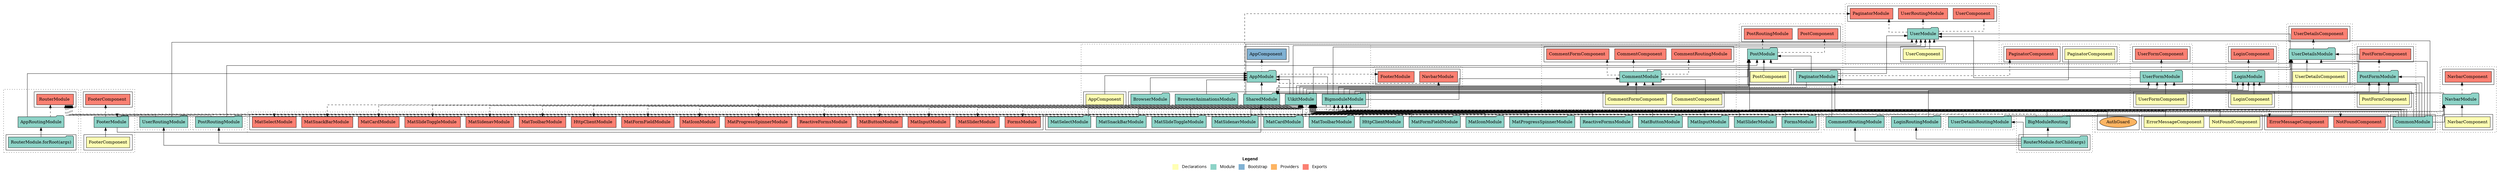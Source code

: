 digraph dependencies { node [shape="rect", style="filled", colorscheme=set312]; ranksep=0.4; compound=false; remincross=true; splines=true; splines=ortho; rankdir=LR; rankdir=TB; rankdir=BT; label=<<table BORDER="0"> <tr> <td colspan="5" align="center"><b>Legend</b></td> </tr> <tr> <td> <table BORDER="0"> <tr> <td bgcolor="#ffffb3" width="20"></td> <td>  Declarations</td> </tr> </table> </td> <td> <table BORDER="0"> <tr> <td bgcolor="#8dd3c7" width="20"></td> <td>  Module</td> </tr> </table> </td> <td> <table BORDER="0"> <tr> <td bgcolor="#80b1d3" width="20"></td> <td>  Bootstrap</td> </tr> </table> </td> <td> <table BORDER="0"> <tr> <td bgcolor="#fdb462" width="20"></td> <td>  Providers</td> </tr> </table> </td> <td> <table BORDER="0"> <tr> <td bgcolor="#fb8072" width="20"></td> <td>  Exports</td> </tr> </table> </td> </tr></table>>; ratio=compress; fontname="Times-12";  subgraph "cluster_AppRoutingModule" { label=""; style="dotted"; node [shape="folder", fillcolor=1];  subgraph cluster_AppRoutingModule_declarations { style="solid"; node [style="filled", shape="rect"];  }    subgraph cluster_AppRoutingModule_imports { style="solid"; node [style="filled", fillcolor=1, shape="rect"];   "RouterModule.forRoot(args)" [label="RouterModule.forRoot(args)", shape="folder"];   }   "RouterModule.forRoot(args)" -> "AppRoutingModule" [lhead="cluster_AppRoutingModule", ltail="cluster_AppRoutingModule_imports"];     subgraph cluster_AppRoutingModule_exports { style="solid"; node [style="filled", fillcolor=4, shape="rect"];  "RouterModule " [label="RouterModule ", shape="rect"]  }  "AppRoutingModule" -> "RouterModule " [style="dashed", ltail="cluster_AppRoutingModule" lhead="cluster_AppRoutingModule_exports"];    subgraph cluster_AppRoutingModule_bootstrap { style="solid"; node [style="filled", fillcolor=5, shape="rect"];  }    subgraph cluster_AppRoutingModule_providers { style="solid"; node [style="filled", fillcolor=6, shape="rect"];  }   }  subgraph "cluster_AppModule" { label=""; style="dotted"; node [shape="folder", fillcolor=1];  subgraph cluster_AppModule_declarations { style="solid"; node [style="filled", shape="rect"];  node [fillcolor=2]; "AppComponent";  }  "AppComponent" -> "AppModule" [style="solid", lhead="cluster_AppModule" ltail="cluster_AppModule_declarations"]; subgraph "cluster_AppModule_AppComponent_providers" { style="solid";  }    subgraph cluster_AppModule_imports { style="solid"; node [style="filled", fillcolor=1, shape="rect"];   "BrowserModule" [label="BrowserModule", shape="folder"];    "AppRoutingModule" [label="AppRoutingModule", shape="folder"];    "BrowserAnimationsModule" [label="BrowserAnimationsModule", shape="folder"];    "BigmoduleModule" [label="BigmoduleModule", shape="folder"];    "SharedModule" [label="SharedModule", shape="folder"];    "UikitModule" [label="UikitModule", shape="folder"];   }   "BrowserModule" -> "AppModule" [lhead="cluster_AppModule", ltail="cluster_AppModule_imports"];    "AppRoutingModule" -> "AppModule" [lhead="cluster_AppModule", ltail="cluster_AppModule_imports"];    "BrowserAnimationsModule" -> "AppModule" [lhead="cluster_AppModule", ltail="cluster_AppModule_imports"];    "BigmoduleModule" -> "AppModule" [lhead="cluster_AppModule", ltail="cluster_AppModule_imports"];    "SharedModule" -> "AppModule" [lhead="cluster_AppModule", ltail="cluster_AppModule_imports"];    "UikitModule" -> "AppModule" [lhead="cluster_AppModule", ltail="cluster_AppModule_imports"];     subgraph cluster_AppModule_exports { style="solid"; node [style="filled", fillcolor=4, shape="rect"];  }    subgraph cluster_AppModule_bootstrap { style="solid"; node [style="filled", fillcolor=5, shape="rect"];  "AppComponent " [label="AppComponent ", shape="rect"]  }  "AppModule" -> "AppComponent " [style="dotted", lhead="cluster_AppModule_bootstrap" ltail="cluster_AppModule"];    subgraph cluster_AppModule_providers { style="solid"; node [style="filled", fillcolor=6, shape="rect"];  }   }  subgraph "cluster_BigModuleRouting" { label=""; style="dotted"; node [shape="folder", fillcolor=1];  subgraph cluster_BigModuleRouting_declarations { style="solid"; node [style="filled", shape="rect"];  }    subgraph cluster_BigModuleRouting_imports { style="solid"; node [style="filled", fillcolor=1, shape="rect"];   "RouterModule.forChild(args)" [label="RouterModule.forChild(args)", shape="folder"];   }   "RouterModule.forChild(args)" -> "BigModuleRouting" [lhead="cluster_BigModuleRouting", ltail="cluster_BigModuleRouting_imports"];     subgraph cluster_BigModuleRouting_exports { style="solid"; node [style="filled", fillcolor=4, shape="rect"];  "RouterModule " [label="RouterModule ", shape="rect"]  }  "BigModuleRouting" -> "RouterModule " [style="dashed", ltail="cluster_BigModuleRouting" lhead="cluster_BigModuleRouting_exports"];    subgraph cluster_BigModuleRouting_bootstrap { style="solid"; node [style="filled", fillcolor=5, shape="rect"];  }    subgraph cluster_BigModuleRouting_providers { style="solid"; node [style="filled", fillcolor=6, shape="rect"];  }   }  subgraph "cluster_BigmoduleModule" { label=""; style="dotted"; node [shape="folder", fillcolor=1];  subgraph cluster_BigmoduleModule_declarations { style="solid"; node [style="filled", shape="rect"];  node [fillcolor=2]; "NotFoundComponent";  node [fillcolor=2]; "ErrorMessageComponent";  }  "NotFoundComponent" -> "BigmoduleModule" [style="solid", lhead="cluster_BigmoduleModule" ltail="cluster_BigmoduleModule_declarations"]; subgraph "cluster_BigmoduleModule_NotFoundComponent_providers" { style="solid";  }  "ErrorMessageComponent" -> "BigmoduleModule" [style="solid", lhead="cluster_BigmoduleModule" ltail="cluster_BigmoduleModule_declarations"]; subgraph "cluster_BigmoduleModule_ErrorMessageComponent_providers" { style="solid";  }    subgraph cluster_BigmoduleModule_imports { style="solid"; node [style="filled", fillcolor=1, shape="rect"];   "CommonModule" [label="CommonModule", shape="folder"];    "BigModuleRouting" [label="BigModuleRouting", shape="folder"];   }   "CommonModule" -> "BigmoduleModule" [lhead="cluster_BigmoduleModule", ltail="cluster_BigmoduleModule_imports"];    "BigModuleRouting" -> "BigmoduleModule" [lhead="cluster_BigmoduleModule", ltail="cluster_BigmoduleModule_imports"];     subgraph cluster_BigmoduleModule_exports { style="solid"; node [style="filled", fillcolor=4, shape="rect"];  "NotFoundComponent " [label="NotFoundComponent ", shape="rect"]  "ErrorMessageComponent " [label="ErrorMessageComponent ", shape="rect"]  }  "BigmoduleModule" -> "NotFoundComponent " [style="dashed", ltail="cluster_BigmoduleModule" lhead="cluster_BigmoduleModule_exports"];  "BigmoduleModule" -> "ErrorMessageComponent " [style="dashed", ltail="cluster_BigmoduleModule" lhead="cluster_BigmoduleModule_exports"];    subgraph cluster_BigmoduleModule_bootstrap { style="solid"; node [style="filled", fillcolor=5, shape="rect"];  }    subgraph cluster_BigmoduleModule_providers { style="solid"; node [style="filled", fillcolor=6, shape="rect"];   "AuthGuard" [label="AuthGuard", shape="oval"];   }   "AuthGuard" -> "BigmoduleModule" [lhead="cluster_BigmoduleModule", ltail="cluster_BigmoduleModule_providers"];    }  subgraph "cluster_CommentRoutingModule" { label=""; style="dotted"; node [shape="folder", fillcolor=1];  subgraph cluster_CommentRoutingModule_declarations { style="solid"; node [style="filled", shape="rect"];  }    subgraph cluster_CommentRoutingModule_imports { style="solid"; node [style="filled", fillcolor=1, shape="rect"];   "RouterModule.forChild(args)" [label="RouterModule.forChild(args)", shape="folder"];   }   "RouterModule.forChild(args)" -> "CommentRoutingModule" [lhead="cluster_CommentRoutingModule", ltail="cluster_CommentRoutingModule_imports"];     subgraph cluster_CommentRoutingModule_exports { style="solid"; node [style="filled", fillcolor=4, shape="rect"];  "RouterModule " [label="RouterModule ", shape="rect"]  }  "CommentRoutingModule" -> "RouterModule " [style="dashed", ltail="cluster_CommentRoutingModule" lhead="cluster_CommentRoutingModule_exports"];    subgraph cluster_CommentRoutingModule_bootstrap { style="solid"; node [style="filled", fillcolor=5, shape="rect"];  }    subgraph cluster_CommentRoutingModule_providers { style="solid"; node [style="filled", fillcolor=6, shape="rect"];  }   }  subgraph "cluster_CommentModule" { label=""; style="dotted"; node [shape="folder", fillcolor=1];  subgraph cluster_CommentModule_declarations { style="solid"; node [style="filled", shape="rect"];  node [fillcolor=2]; "CommentComponent";  node [fillcolor=2]; "CommentFormComponent";  }  "CommentComponent" -> "CommentModule" [style="solid", lhead="cluster_CommentModule" ltail="cluster_CommentModule_declarations"]; subgraph "cluster_CommentModule_CommentComponent_providers" { style="solid";  }  "CommentFormComponent" -> "CommentModule" [style="solid", lhead="cluster_CommentModule" ltail="cluster_CommentModule_declarations"]; subgraph "cluster_CommentModule_CommentFormComponent_providers" { style="solid";  }    subgraph cluster_CommentModule_imports { style="solid"; node [style="filled", fillcolor=1, shape="rect"];   "CommonModule" [label="CommonModule", shape="folder"];    "CommentRoutingModule" [label="CommentRoutingModule", shape="folder"];    "UikitModule" [label="UikitModule", shape="folder"];    "BigmoduleModule" [label="BigmoduleModule", shape="folder"];   }   "CommonModule" -> "CommentModule" [lhead="cluster_CommentModule", ltail="cluster_CommentModule_imports"];    "CommentRoutingModule" -> "CommentModule" [lhead="cluster_CommentModule", ltail="cluster_CommentModule_imports"];    "UikitModule" -> "CommentModule" [lhead="cluster_CommentModule", ltail="cluster_CommentModule_imports"];    "BigmoduleModule" -> "CommentModule" [lhead="cluster_CommentModule", ltail="cluster_CommentModule_imports"];     subgraph cluster_CommentModule_exports { style="solid"; node [style="filled", fillcolor=4, shape="rect"];  "CommentComponent " [label="CommentComponent ", shape="rect"]  "CommentFormComponent " [label="CommentFormComponent ", shape="rect"]  "CommentRoutingModule " [label="CommentRoutingModule ", shape="rect"]  }  "CommentModule" -> "CommentComponent " [style="dashed", ltail="cluster_CommentModule" lhead="cluster_CommentModule_exports"];  "CommentModule" -> "CommentFormComponent " [style="dashed", ltail="cluster_CommentModule" lhead="cluster_CommentModule_exports"];  "CommentModule" -> "CommentRoutingModule " [style="dashed", ltail="cluster_CommentModule" lhead="cluster_CommentModule_exports"];    subgraph cluster_CommentModule_bootstrap { style="solid"; node [style="filled", fillcolor=5, shape="rect"];  }    subgraph cluster_CommentModule_providers { style="solid"; node [style="filled", fillcolor=6, shape="rect"];  }   }  subgraph "cluster_PostFormModule" { label=""; style="dotted"; node [shape="folder", fillcolor=1];  subgraph cluster_PostFormModule_declarations { style="solid"; node [style="filled", shape="rect"];  node [fillcolor=2]; "PostFormComponent";  }  "PostFormComponent" -> "PostFormModule" [style="solid", lhead="cluster_PostFormModule" ltail="cluster_PostFormModule_declarations"]; subgraph "cluster_PostFormModule_PostFormComponent_providers" { style="solid";  }    subgraph cluster_PostFormModule_imports { style="solid"; node [style="filled", fillcolor=1, shape="rect"];   "CommonModule" [label="CommonModule", shape="folder"];    "UikitModule" [label="UikitModule", shape="folder"];    "BigmoduleModule" [label="BigmoduleModule", shape="folder"];   }   "CommonModule" -> "PostFormModule" [lhead="cluster_PostFormModule", ltail="cluster_PostFormModule_imports"];    "UikitModule" -> "PostFormModule" [lhead="cluster_PostFormModule", ltail="cluster_PostFormModule_imports"];    "BigmoduleModule" -> "PostFormModule" [lhead="cluster_PostFormModule", ltail="cluster_PostFormModule_imports"];     subgraph cluster_PostFormModule_exports { style="solid"; node [style="filled", fillcolor=4, shape="rect"];  "PostFormComponent " [label="PostFormComponent ", shape="rect"]  }  "PostFormModule" -> "PostFormComponent " [style="dashed", ltail="cluster_PostFormModule" lhead="cluster_PostFormModule_exports"];    subgraph cluster_PostFormModule_bootstrap { style="solid"; node [style="filled", fillcolor=5, shape="rect"];  }    subgraph cluster_PostFormModule_providers { style="solid"; node [style="filled", fillcolor=6, shape="rect"];  }   }  subgraph "cluster_PostRoutingModule" { label=""; style="dotted"; node [shape="folder", fillcolor=1];  subgraph cluster_PostRoutingModule_declarations { style="solid"; node [style="filled", shape="rect"];  }    subgraph cluster_PostRoutingModule_imports { style="solid"; node [style="filled", fillcolor=1, shape="rect"];   "RouterModule.forChild(args)" [label="RouterModule.forChild(args)", shape="folder"];   }   "RouterModule.forChild(args)" -> "PostRoutingModule" [lhead="cluster_PostRoutingModule", ltail="cluster_PostRoutingModule_imports"];     subgraph cluster_PostRoutingModule_exports { style="solid"; node [style="filled", fillcolor=4, shape="rect"];  "RouterModule " [label="RouterModule ", shape="rect"]  }  "PostRoutingModule" -> "RouterModule " [style="dashed", ltail="cluster_PostRoutingModule" lhead="cluster_PostRoutingModule_exports"];    subgraph cluster_PostRoutingModule_bootstrap { style="solid"; node [style="filled", fillcolor=5, shape="rect"];  }    subgraph cluster_PostRoutingModule_providers { style="solid"; node [style="filled", fillcolor=6, shape="rect"];  }   }  subgraph "cluster_PostModule" { label=""; style="dotted"; node [shape="folder", fillcolor=1];  subgraph cluster_PostModule_declarations { style="solid"; node [style="filled", shape="rect"];  node [fillcolor=2]; "PostComponent";  }  "PostComponent" -> "PostModule" [style="solid", lhead="cluster_PostModule" ltail="cluster_PostModule_declarations"]; subgraph "cluster_PostModule_PostComponent_providers" { style="solid";  }    subgraph cluster_PostModule_imports { style="solid"; node [style="filled", fillcolor=1, shape="rect"];   "CommonModule" [label="CommonModule", shape="folder"];    "PostRoutingModule" [label="PostRoutingModule", shape="folder"];    "PaginatorModule" [label="PaginatorModule", shape="folder"];    "UikitModule" [label="UikitModule", shape="folder"];    "CommentModule" [label="CommentModule", shape="folder"];    "PostFormModule" [label="PostFormModule", shape="folder"];    "BigmoduleModule" [label="BigmoduleModule", shape="folder"];   }   "CommonModule" -> "PostModule" [lhead="cluster_PostModule", ltail="cluster_PostModule_imports"];    "PostRoutingModule" -> "PostModule" [lhead="cluster_PostModule", ltail="cluster_PostModule_imports"];    "PaginatorModule" -> "PostModule" [lhead="cluster_PostModule", ltail="cluster_PostModule_imports"];    "UikitModule" -> "PostModule" [lhead="cluster_PostModule", ltail="cluster_PostModule_imports"];    "CommentModule" -> "PostModule" [lhead="cluster_PostModule", ltail="cluster_PostModule_imports"];    "PostFormModule" -> "PostModule" [lhead="cluster_PostModule", ltail="cluster_PostModule_imports"];    "BigmoduleModule" -> "PostModule" [lhead="cluster_PostModule", ltail="cluster_PostModule_imports"];     subgraph cluster_PostModule_exports { style="solid"; node [style="filled", fillcolor=4, shape="rect"];  "PostComponent " [label="PostComponent ", shape="rect"]  "PostRoutingModule " [label="PostRoutingModule ", shape="rect"]  }  "PostModule" -> "PostComponent " [style="dashed", ltail="cluster_PostModule" lhead="cluster_PostModule_exports"];  "PostModule" -> "PostRoutingModule " [style="dashed", ltail="cluster_PostModule" lhead="cluster_PostModule_exports"];    subgraph cluster_PostModule_bootstrap { style="solid"; node [style="filled", fillcolor=5, shape="rect"];  }    subgraph cluster_PostModule_providers { style="solid"; node [style="filled", fillcolor=6, shape="rect"];  }   }  subgraph "cluster_UserDetailsRoutingModule" { label=""; style="dotted"; node [shape="folder", fillcolor=1];  subgraph cluster_UserDetailsRoutingModule_declarations { style="solid"; node [style="filled", shape="rect"];  }    subgraph cluster_UserDetailsRoutingModule_imports { style="solid"; node [style="filled", fillcolor=1, shape="rect"];   "RouterModule.forChild(args)" [label="RouterModule.forChild(args)", shape="folder"];   }   "RouterModule.forChild(args)" -> "UserDetailsRoutingModule" [lhead="cluster_UserDetailsRoutingModule", ltail="cluster_UserDetailsRoutingModule_imports"];     subgraph cluster_UserDetailsRoutingModule_exports { style="solid"; node [style="filled", fillcolor=4, shape="rect"];  "RouterModule " [label="RouterModule ", shape="rect"]  }  "UserDetailsRoutingModule" -> "RouterModule " [style="dashed", ltail="cluster_UserDetailsRoutingModule" lhead="cluster_UserDetailsRoutingModule_exports"];    subgraph cluster_UserDetailsRoutingModule_bootstrap { style="solid"; node [style="filled", fillcolor=5, shape="rect"];  }    subgraph cluster_UserDetailsRoutingModule_providers { style="solid"; node [style="filled", fillcolor=6, shape="rect"];  }   }  subgraph "cluster_UserDetailsModule" { label=""; style="dotted"; node [shape="folder", fillcolor=1];  subgraph cluster_UserDetailsModule_declarations { style="solid"; node [style="filled", shape="rect"];  node [fillcolor=2]; "UserDetailsComponent";  }  "UserDetailsComponent" -> "UserDetailsModule" [style="solid", lhead="cluster_UserDetailsModule" ltail="cluster_UserDetailsModule_declarations"]; subgraph "cluster_UserDetailsModule_UserDetailsComponent_providers" { style="solid";  }    subgraph cluster_UserDetailsModule_imports { style="solid"; node [style="filled", fillcolor=1, shape="rect"];   "CommonModule" [label="CommonModule", shape="folder"];    "UserDetailsRoutingModule" [label="UserDetailsRoutingModule", shape="folder"];    "UikitModule" [label="UikitModule", shape="folder"];    "CommentModule" [label="CommentModule", shape="folder"];    "PostFormModule" [label="PostFormModule", shape="folder"];    "BigmoduleModule" [label="BigmoduleModule", shape="folder"];   }   "CommonModule" -> "UserDetailsModule" [lhead="cluster_UserDetailsModule", ltail="cluster_UserDetailsModule_imports"];    "UserDetailsRoutingModule" -> "UserDetailsModule" [lhead="cluster_UserDetailsModule", ltail="cluster_UserDetailsModule_imports"];    "UikitModule" -> "UserDetailsModule" [lhead="cluster_UserDetailsModule", ltail="cluster_UserDetailsModule_imports"];    "CommentModule" -> "UserDetailsModule" [lhead="cluster_UserDetailsModule", ltail="cluster_UserDetailsModule_imports"];    "PostFormModule" -> "UserDetailsModule" [lhead="cluster_UserDetailsModule", ltail="cluster_UserDetailsModule_imports"];    "BigmoduleModule" -> "UserDetailsModule" [lhead="cluster_UserDetailsModule", ltail="cluster_UserDetailsModule_imports"];     subgraph cluster_UserDetailsModule_exports { style="solid"; node [style="filled", fillcolor=4, shape="rect"];  "UserDetailsComponent " [label="UserDetailsComponent ", shape="rect"]  }  "UserDetailsModule" -> "UserDetailsComponent " [style="dashed", ltail="cluster_UserDetailsModule" lhead="cluster_UserDetailsModule_exports"];    subgraph cluster_UserDetailsModule_bootstrap { style="solid"; node [style="filled", fillcolor=5, shape="rect"];  }    subgraph cluster_UserDetailsModule_providers { style="solid"; node [style="filled", fillcolor=6, shape="rect"];  }   }  subgraph "cluster_UserFormModule" { label=""; style="dotted"; node [shape="folder", fillcolor=1];  subgraph cluster_UserFormModule_declarations { style="solid"; node [style="filled", shape="rect"];  node [fillcolor=2]; "UserFormComponent";  }  "UserFormComponent" -> "UserFormModule" [style="solid", lhead="cluster_UserFormModule" ltail="cluster_UserFormModule_declarations"]; subgraph "cluster_UserFormModule_UserFormComponent_providers" { style="solid";  }    subgraph cluster_UserFormModule_imports { style="solid"; node [style="filled", fillcolor=1, shape="rect"];   "CommonModule" [label="CommonModule", shape="folder"];    "UikitModule" [label="UikitModule", shape="folder"];    "BigmoduleModule" [label="BigmoduleModule", shape="folder"];   }   "CommonModule" -> "UserFormModule" [lhead="cluster_UserFormModule", ltail="cluster_UserFormModule_imports"];    "UikitModule" -> "UserFormModule" [lhead="cluster_UserFormModule", ltail="cluster_UserFormModule_imports"];    "BigmoduleModule" -> "UserFormModule" [lhead="cluster_UserFormModule", ltail="cluster_UserFormModule_imports"];     subgraph cluster_UserFormModule_exports { style="solid"; node [style="filled", fillcolor=4, shape="rect"];  "UserFormComponent " [label="UserFormComponent ", shape="rect"]  }  "UserFormModule" -> "UserFormComponent " [style="dashed", ltail="cluster_UserFormModule" lhead="cluster_UserFormModule_exports"];    subgraph cluster_UserFormModule_bootstrap { style="solid"; node [style="filled", fillcolor=5, shape="rect"];  }    subgraph cluster_UserFormModule_providers { style="solid"; node [style="filled", fillcolor=6, shape="rect"];  }   }  subgraph "cluster_UserRoutingModule" { label=""; style="dotted"; node [shape="folder", fillcolor=1];  subgraph cluster_UserRoutingModule_declarations { style="solid"; node [style="filled", shape="rect"];  }    subgraph cluster_UserRoutingModule_imports { style="solid"; node [style="filled", fillcolor=1, shape="rect"];   "RouterModule.forChild(args)" [label="RouterModule.forChild(args)", shape="folder"];   }   "RouterModule.forChild(args)" -> "UserRoutingModule" [lhead="cluster_UserRoutingModule", ltail="cluster_UserRoutingModule_imports"];     subgraph cluster_UserRoutingModule_exports { style="solid"; node [style="filled", fillcolor=4, shape="rect"];  "RouterModule " [label="RouterModule ", shape="rect"]  }  "UserRoutingModule" -> "RouterModule " [style="dashed", ltail="cluster_UserRoutingModule" lhead="cluster_UserRoutingModule_exports"];    subgraph cluster_UserRoutingModule_bootstrap { style="solid"; node [style="filled", fillcolor=5, shape="rect"];  }    subgraph cluster_UserRoutingModule_providers { style="solid"; node [style="filled", fillcolor=6, shape="rect"];  }   }  subgraph "cluster_UserModule" { label=""; style="dotted"; node [shape="folder", fillcolor=1];  subgraph cluster_UserModule_declarations { style="solid"; node [style="filled", shape="rect"];  node [fillcolor=2]; "UserComponent";  }  "UserComponent" -> "UserModule" [style="solid", lhead="cluster_UserModule" ltail="cluster_UserModule_declarations"]; subgraph "cluster_UserModule_UserComponent_providers" { style="solid";  }    subgraph cluster_UserModule_imports { style="solid"; node [style="filled", fillcolor=1, shape="rect"];   "CommonModule" [label="CommonModule", shape="folder"];    "UserRoutingModule" [label="UserRoutingModule", shape="folder"];    "UikitModule" [label="UikitModule", shape="folder"];    "SharedModule" [label="SharedModule", shape="folder"];    "UserFormModule" [label="UserFormModule", shape="folder"];    "UserDetailsModule" [label="UserDetailsModule", shape="folder"];    "PaginatorModule" [label="PaginatorModule", shape="folder"];    "BigmoduleModule" [label="BigmoduleModule", shape="folder"];   }   "CommonModule" -> "UserModule" [lhead="cluster_UserModule", ltail="cluster_UserModule_imports"];    "UserRoutingModule" -> "UserModule" [lhead="cluster_UserModule", ltail="cluster_UserModule_imports"];    "UikitModule" -> "UserModule" [lhead="cluster_UserModule", ltail="cluster_UserModule_imports"];    "SharedModule" -> "UserModule" [lhead="cluster_UserModule", ltail="cluster_UserModule_imports"];    "UserFormModule" -> "UserModule" [lhead="cluster_UserModule", ltail="cluster_UserModule_imports"];    "UserDetailsModule" -> "UserModule" [lhead="cluster_UserModule", ltail="cluster_UserModule_imports"];    "PaginatorModule" -> "UserModule" [lhead="cluster_UserModule", ltail="cluster_UserModule_imports"];    "BigmoduleModule" -> "UserModule" [lhead="cluster_UserModule", ltail="cluster_UserModule_imports"];     subgraph cluster_UserModule_exports { style="solid"; node [style="filled", fillcolor=4, shape="rect"];  "UserComponent " [label="UserComponent ", shape="rect"]  "UserRoutingModule " [label="UserRoutingModule ", shape="rect"]  "PaginatorModule " [label="PaginatorModule ", shape="rect"]  }  "UserModule" -> "UserComponent " [style="dashed", ltail="cluster_UserModule" lhead="cluster_UserModule_exports"];  "UserModule" -> "UserRoutingModule " [style="dashed", ltail="cluster_UserModule" lhead="cluster_UserModule_exports"];  "UserModule" -> "PaginatorModule " [style="dashed", ltail="cluster_UserModule" lhead="cluster_UserModule_exports"];    subgraph cluster_UserModule_bootstrap { style="solid"; node [style="filled", fillcolor=5, shape="rect"];  }    subgraph cluster_UserModule_providers { style="solid"; node [style="filled", fillcolor=6, shape="rect"];  }   }  subgraph "cluster_FooterModule" { label=""; style="dotted"; node [shape="folder", fillcolor=1];  subgraph cluster_FooterModule_declarations { style="solid"; node [style="filled", shape="rect"];  node [fillcolor=2]; "FooterComponent";  }  "FooterComponent" -> "FooterModule" [style="solid", lhead="cluster_FooterModule" ltail="cluster_FooterModule_declarations"]; subgraph "cluster_FooterModule_FooterComponent_providers" { style="solid";  }    subgraph cluster_FooterModule_imports { style="solid"; node [style="filled", fillcolor=1, shape="rect"];   "CommonModule" [label="CommonModule", shape="folder"];   }   "CommonModule" -> "FooterModule" [lhead="cluster_FooterModule", ltail="cluster_FooterModule_imports"];     subgraph cluster_FooterModule_exports { style="solid"; node [style="filled", fillcolor=4, shape="rect"];  "FooterComponent " [label="FooterComponent ", shape="rect"]  }  "FooterModule" -> "FooterComponent " [style="dashed", ltail="cluster_FooterModule" lhead="cluster_FooterModule_exports"];    subgraph cluster_FooterModule_bootstrap { style="solid"; node [style="filled", fillcolor=5, shape="rect"];  }    subgraph cluster_FooterModule_providers { style="solid"; node [style="filled", fillcolor=6, shape="rect"];  }   }  subgraph "cluster_LoginRoutingModule" { label=""; style="dotted"; node [shape="folder", fillcolor=1];  subgraph cluster_LoginRoutingModule_declarations { style="solid"; node [style="filled", shape="rect"];  }    subgraph cluster_LoginRoutingModule_imports { style="solid"; node [style="filled", fillcolor=1, shape="rect"];   "RouterModule.forChild(args)" [label="RouterModule.forChild(args)", shape="folder"];   }   "RouterModule.forChild(args)" -> "LoginRoutingModule" [lhead="cluster_LoginRoutingModule", ltail="cluster_LoginRoutingModule_imports"];     subgraph cluster_LoginRoutingModule_exports { style="solid"; node [style="filled", fillcolor=4, shape="rect"];  "RouterModule " [label="RouterModule ", shape="rect"]  }  "LoginRoutingModule" -> "RouterModule " [style="dashed", ltail="cluster_LoginRoutingModule" lhead="cluster_LoginRoutingModule_exports"];    subgraph cluster_LoginRoutingModule_bootstrap { style="solid"; node [style="filled", fillcolor=5, shape="rect"];  }    subgraph cluster_LoginRoutingModule_providers { style="solid"; node [style="filled", fillcolor=6, shape="rect"];  }   }  subgraph "cluster_LoginModule" { label=""; style="dotted"; node [shape="folder", fillcolor=1];  subgraph cluster_LoginModule_declarations { style="solid"; node [style="filled", shape="rect"];  node [fillcolor=2]; "LoginComponent";  }  "LoginComponent" -> "LoginModule" [style="solid", lhead="cluster_LoginModule" ltail="cluster_LoginModule_declarations"]; subgraph "cluster_LoginModule_LoginComponent_providers" { style="solid";  }    subgraph cluster_LoginModule_imports { style="solid"; node [style="filled", fillcolor=1, shape="rect"];   "CommonModule" [label="CommonModule", shape="folder"];    "UikitModule" [label="UikitModule", shape="folder"];    "LoginRoutingModule" [label="LoginRoutingModule", shape="folder"];    "BigmoduleModule" [label="BigmoduleModule", shape="folder"];   }   "CommonModule" -> "LoginModule" [lhead="cluster_LoginModule", ltail="cluster_LoginModule_imports"];    "UikitModule" -> "LoginModule" [lhead="cluster_LoginModule", ltail="cluster_LoginModule_imports"];    "LoginRoutingModule" -> "LoginModule" [lhead="cluster_LoginModule", ltail="cluster_LoginModule_imports"];    "BigmoduleModule" -> "LoginModule" [lhead="cluster_LoginModule", ltail="cluster_LoginModule_imports"];     subgraph cluster_LoginModule_exports { style="solid"; node [style="filled", fillcolor=4, shape="rect"];  "LoginComponent " [label="LoginComponent ", shape="rect"]  }  "LoginModule" -> "LoginComponent " [style="dashed", ltail="cluster_LoginModule" lhead="cluster_LoginModule_exports"];    subgraph cluster_LoginModule_bootstrap { style="solid"; node [style="filled", fillcolor=5, shape="rect"];  }    subgraph cluster_LoginModule_providers { style="solid"; node [style="filled", fillcolor=6, shape="rect"];  }   }  subgraph "cluster_NavbarModule" { label=""; style="dotted"; node [shape="folder", fillcolor=1];  subgraph cluster_NavbarModule_declarations { style="solid"; node [style="filled", shape="rect"];  node [fillcolor=2]; "NavbarComponent";  }  "NavbarComponent" -> "NavbarModule" [style="solid", lhead="cluster_NavbarModule" ltail="cluster_NavbarModule_declarations"]; subgraph "cluster_NavbarModule_NavbarComponent_providers" { style="solid";  }    subgraph cluster_NavbarModule_imports { style="solid"; node [style="filled", fillcolor=1, shape="rect"];   "CommonModule" [label="CommonModule", shape="folder"];    "UikitModule" [label="UikitModule", shape="folder"];    "BigModuleRouting" [label="BigModuleRouting", shape="folder"];   }   "CommonModule" -> "NavbarModule" [lhead="cluster_NavbarModule", ltail="cluster_NavbarModule_imports"];    "UikitModule" -> "NavbarModule" [lhead="cluster_NavbarModule", ltail="cluster_NavbarModule_imports"];    "BigModuleRouting" -> "NavbarModule" [lhead="cluster_NavbarModule", ltail="cluster_NavbarModule_imports"];     subgraph cluster_NavbarModule_exports { style="solid"; node [style="filled", fillcolor=4, shape="rect"];  "NavbarComponent " [label="NavbarComponent ", shape="rect"]  }  "NavbarModule" -> "NavbarComponent " [style="dashed", ltail="cluster_NavbarModule" lhead="cluster_NavbarModule_exports"];    subgraph cluster_NavbarModule_bootstrap { style="solid"; node [style="filled", fillcolor=5, shape="rect"];  }    subgraph cluster_NavbarModule_providers { style="solid"; node [style="filled", fillcolor=6, shape="rect"];  }   }  subgraph "cluster_PaginatorModule" { label=""; style="dotted"; node [shape="folder", fillcolor=1];  subgraph cluster_PaginatorModule_declarations { style="solid"; node [style="filled", shape="rect"];  node [fillcolor=2]; "PaginatorComponent";  }  "PaginatorComponent" -> "PaginatorModule" [style="solid", lhead="cluster_PaginatorModule" ltail="cluster_PaginatorModule_declarations"]; subgraph "cluster_PaginatorModule_PaginatorComponent_providers" { style="solid";  }    subgraph cluster_PaginatorModule_imports { style="solid"; node [style="filled", fillcolor=1, shape="rect"];   "CommonModule" [label="CommonModule", shape="folder"];   }   "CommonModule" -> "PaginatorModule" [lhead="cluster_PaginatorModule", ltail="cluster_PaginatorModule_imports"];     subgraph cluster_PaginatorModule_exports { style="solid"; node [style="filled", fillcolor=4, shape="rect"];  "PaginatorComponent " [label="PaginatorComponent ", shape="rect"]  }  "PaginatorModule" -> "PaginatorComponent " [style="dashed", ltail="cluster_PaginatorModule" lhead="cluster_PaginatorModule_exports"];    subgraph cluster_PaginatorModule_bootstrap { style="solid"; node [style="filled", fillcolor=5, shape="rect"];  }    subgraph cluster_PaginatorModule_providers { style="solid"; node [style="filled", fillcolor=6, shape="rect"];  }   }  subgraph "cluster_SharedModule" { label=""; style="dotted"; node [shape="folder", fillcolor=1];  subgraph cluster_SharedModule_declarations { style="solid"; node [style="filled", shape="rect"];  }    subgraph cluster_SharedModule_imports { style="solid"; node [style="filled", fillcolor=1, shape="rect"];   "CommonModule" [label="CommonModule", shape="folder"];    "NavbarModule" [label="NavbarModule", shape="folder"];    "FooterModule" [label="FooterModule", shape="folder"];    "PaginatorModule" [label="PaginatorModule", shape="folder"];   }   "CommonModule" -> "SharedModule" [lhead="cluster_SharedModule", ltail="cluster_SharedModule_imports"];    "NavbarModule" -> "SharedModule" [lhead="cluster_SharedModule", ltail="cluster_SharedModule_imports"];    "FooterModule" -> "SharedModule" [lhead="cluster_SharedModule", ltail="cluster_SharedModule_imports"];    "PaginatorModule" -> "SharedModule" [lhead="cluster_SharedModule", ltail="cluster_SharedModule_imports"];     subgraph cluster_SharedModule_exports { style="solid"; node [style="filled", fillcolor=4, shape="rect"];  "NavbarModule " [label="NavbarModule ", shape="rect"]  "FooterModule " [label="FooterModule ", shape="rect"]  "PaginatorModule " [label="PaginatorModule ", shape="rect"]  }  "SharedModule" -> "NavbarModule " [style="dashed", ltail="cluster_SharedModule" lhead="cluster_SharedModule_exports"];  "SharedModule" -> "FooterModule " [style="dashed", ltail="cluster_SharedModule" lhead="cluster_SharedModule_exports"];  "SharedModule" -> "PaginatorModule " [style="dashed", ltail="cluster_SharedModule" lhead="cluster_SharedModule_exports"];    subgraph cluster_SharedModule_bootstrap { style="solid"; node [style="filled", fillcolor=5, shape="rect"];  }    subgraph cluster_SharedModule_providers { style="solid"; node [style="filled", fillcolor=6, shape="rect"];  }   }  subgraph "cluster_UikitModule" { label=""; style="dotted"; node [shape="folder", fillcolor=1];  subgraph cluster_UikitModule_declarations { style="solid"; node [style="filled", shape="rect"];  }    subgraph cluster_UikitModule_imports { style="solid"; node [style="filled", fillcolor=1, shape="rect"];   "CommonModule" [label="CommonModule", shape="folder"];    "FormsModule" [label="FormsModule", shape="folder"];    "MatSliderModule" [label="MatSliderModule", shape="folder"];    "MatInputModule" [label="MatInputModule", shape="folder"];    "MatButtonModule" [label="MatButtonModule", shape="folder"];    "ReactiveFormsModule" [label="ReactiveFormsModule", shape="folder"];    "MatProgressSpinnerModule" [label="MatProgressSpinnerModule", shape="folder"];    "MatIconModule" [label="MatIconModule", shape="folder"];    "MatFormFieldModule" [label="MatFormFieldModule", shape="folder"];    "HttpClientModule" [label="HttpClientModule", shape="folder"];    "MatToolbarModule" [label="MatToolbarModule", shape="folder"];    "MatCardModule" [label="MatCardModule", shape="folder"];    "MatSidenavModule" [label="MatSidenavModule", shape="folder"];    "MatSlideToggleModule" [label="MatSlideToggleModule", shape="folder"];    "MatSnackBarModule" [label="MatSnackBarModule", shape="folder"];    "MatSelectModule" [label="MatSelectModule", shape="folder"];   }   "CommonModule" -> "UikitModule" [lhead="cluster_UikitModule", ltail="cluster_UikitModule_imports"];    "FormsModule" -> "UikitModule" [lhead="cluster_UikitModule", ltail="cluster_UikitModule_imports"];    "MatSliderModule" -> "UikitModule" [lhead="cluster_UikitModule", ltail="cluster_UikitModule_imports"];    "MatInputModule" -> "UikitModule" [lhead="cluster_UikitModule", ltail="cluster_UikitModule_imports"];    "MatButtonModule" -> "UikitModule" [lhead="cluster_UikitModule", ltail="cluster_UikitModule_imports"];    "ReactiveFormsModule" -> "UikitModule" [lhead="cluster_UikitModule", ltail="cluster_UikitModule_imports"];    "MatProgressSpinnerModule" -> "UikitModule" [lhead="cluster_UikitModule", ltail="cluster_UikitModule_imports"];    "MatIconModule" -> "UikitModule" [lhead="cluster_UikitModule", ltail="cluster_UikitModule_imports"];    "MatFormFieldModule" -> "UikitModule" [lhead="cluster_UikitModule", ltail="cluster_UikitModule_imports"];    "HttpClientModule" -> "UikitModule" [lhead="cluster_UikitModule", ltail="cluster_UikitModule_imports"];    "MatToolbarModule" -> "UikitModule" [lhead="cluster_UikitModule", ltail="cluster_UikitModule_imports"];    "MatCardModule" -> "UikitModule" [lhead="cluster_UikitModule", ltail="cluster_UikitModule_imports"];    "MatSidenavModule" -> "UikitModule" [lhead="cluster_UikitModule", ltail="cluster_UikitModule_imports"];    "MatSlideToggleModule" -> "UikitModule" [lhead="cluster_UikitModule", ltail="cluster_UikitModule_imports"];    "MatSnackBarModule" -> "UikitModule" [lhead="cluster_UikitModule", ltail="cluster_UikitModule_imports"];    "MatSelectModule" -> "UikitModule" [lhead="cluster_UikitModule", ltail="cluster_UikitModule_imports"];     subgraph cluster_UikitModule_exports { style="solid"; node [style="filled", fillcolor=4, shape="rect"];  "FormsModule " [label="FormsModule ", shape="rect"]  "MatSliderModule " [label="MatSliderModule ", shape="rect"]  "MatInputModule " [label="MatInputModule ", shape="rect"]  "MatButtonModule " [label="MatButtonModule ", shape="rect"]  "ReactiveFormsModule " [label="ReactiveFormsModule ", shape="rect"]  "MatProgressSpinnerModule " [label="MatProgressSpinnerModule ", shape="rect"]  "MatIconModule " [label="MatIconModule ", shape="rect"]  "MatFormFieldModule " [label="MatFormFieldModule ", shape="rect"]  "HttpClientModule " [label="HttpClientModule ", shape="rect"]  "MatToolbarModule " [label="MatToolbarModule ", shape="rect"]  "MatSidenavModule " [label="MatSidenavModule ", shape="rect"]  "MatSlideToggleModule " [label="MatSlideToggleModule ", shape="rect"]  "MatCardModule " [label="MatCardModule ", shape="rect"]  "MatSnackBarModule " [label="MatSnackBarModule ", shape="rect"]  "MatSelectModule " [label="MatSelectModule ", shape="rect"]  }  "UikitModule" -> "FormsModule " [style="dashed", ltail="cluster_UikitModule" lhead="cluster_UikitModule_exports"];  "UikitModule" -> "MatSliderModule " [style="dashed", ltail="cluster_UikitModule" lhead="cluster_UikitModule_exports"];  "UikitModule" -> "MatInputModule " [style="dashed", ltail="cluster_UikitModule" lhead="cluster_UikitModule_exports"];  "UikitModule" -> "MatButtonModule " [style="dashed", ltail="cluster_UikitModule" lhead="cluster_UikitModule_exports"];  "UikitModule" -> "ReactiveFormsModule " [style="dashed", ltail="cluster_UikitModule" lhead="cluster_UikitModule_exports"];  "UikitModule" -> "MatProgressSpinnerModule " [style="dashed", ltail="cluster_UikitModule" lhead="cluster_UikitModule_exports"];  "UikitModule" -> "MatIconModule " [style="dashed", ltail="cluster_UikitModule" lhead="cluster_UikitModule_exports"];  "UikitModule" -> "MatFormFieldModule " [style="dashed", ltail="cluster_UikitModule" lhead="cluster_UikitModule_exports"];  "UikitModule" -> "HttpClientModule " [style="dashed", ltail="cluster_UikitModule" lhead="cluster_UikitModule_exports"];  "UikitModule" -> "MatToolbarModule " [style="dashed", ltail="cluster_UikitModule" lhead="cluster_UikitModule_exports"];  "UikitModule" -> "MatSidenavModule " [style="dashed", ltail="cluster_UikitModule" lhead="cluster_UikitModule_exports"];  "UikitModule" -> "MatSlideToggleModule " [style="dashed", ltail="cluster_UikitModule" lhead="cluster_UikitModule_exports"];  "UikitModule" -> "MatCardModule " [style="dashed", ltail="cluster_UikitModule" lhead="cluster_UikitModule_exports"];  "UikitModule" -> "MatSnackBarModule " [style="dashed", ltail="cluster_UikitModule" lhead="cluster_UikitModule_exports"];  "UikitModule" -> "MatSelectModule " [style="dashed", ltail="cluster_UikitModule" lhead="cluster_UikitModule_exports"];    subgraph cluster_UikitModule_bootstrap { style="solid"; node [style="filled", fillcolor=5, shape="rect"];  }    subgraph cluster_UikitModule_providers { style="solid"; node [style="filled", fillcolor=6, shape="rect"];  }   }  }